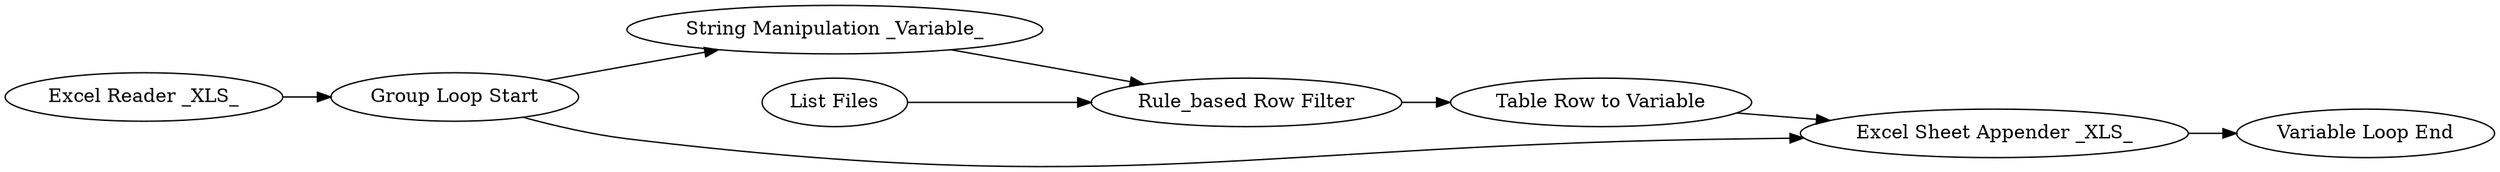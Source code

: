 digraph {
	91 -> 89
	86 -> 91
	89 -> 90
	87 -> 88
	90 -> 87
	85 -> 86
	86 -> 87
	84 -> 89
	86 [label="Group Loop Start"]
	91 [label="String Manipulation _Variable_"]
	90 [label="Table Row to Variable"]
	84 [label="List Files"]
	87 [label="Excel Sheet Appender _XLS_"]
	89 [label="Rule_based Row Filter"]
	88 [label="Variable Loop End"]
	85 [label="Excel Reader _XLS_"]
	rankdir=LR
}
